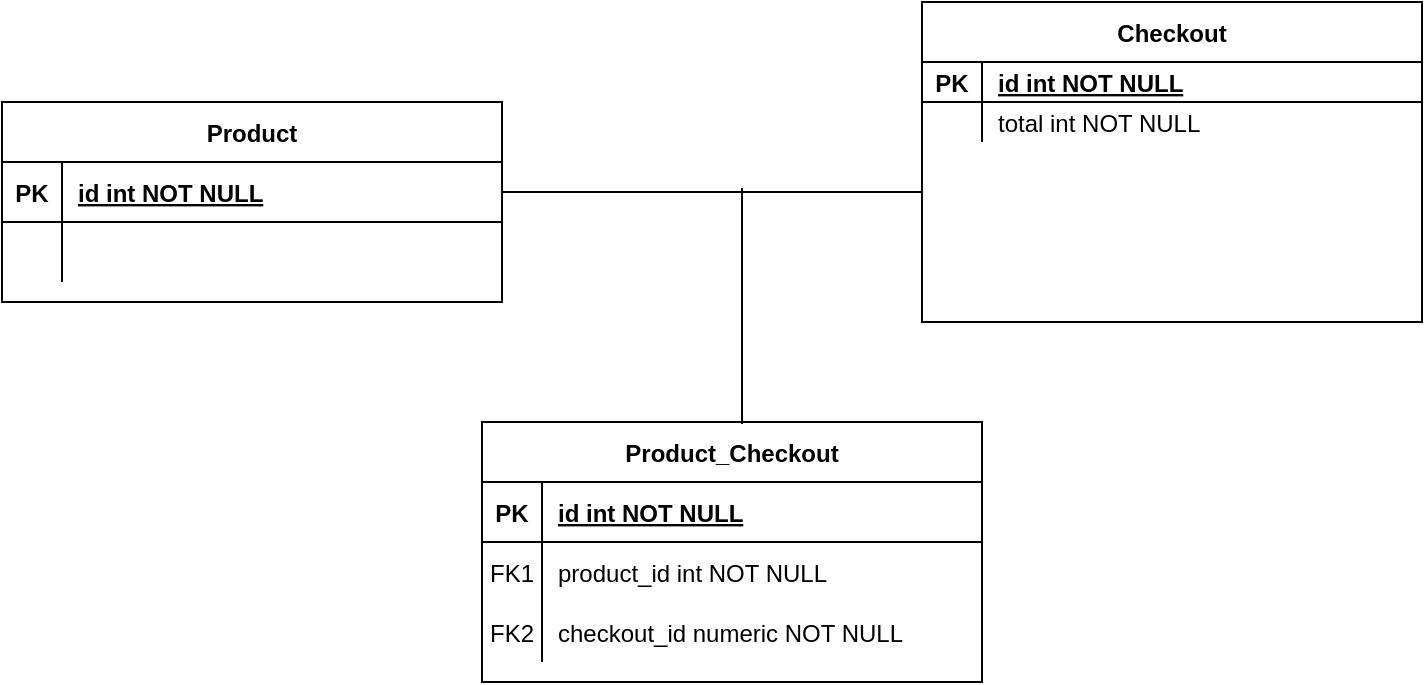 <mxfile version="13.7.7" type="device"><diagram id="4pLU7K9BfqHwGailhKNp" name="Page-1"><mxGraphModel dx="2013" dy="1759" grid="1" gridSize="10" guides="1" tooltips="1" connect="1" arrows="1" fold="1" page="1" pageScale="1" pageWidth="827" pageHeight="1169" math="0" shadow="0"><root><mxCell id="0"/><mxCell id="1" parent="0"/><mxCell id="U9S5EZv1jk_6TlOz5edu-1" value="" style="group" vertex="1" connectable="0" parent="1"><mxGeometry x="-250" y="-50" width="250" height="180" as="geometry"/></mxCell><mxCell id="U9S5EZv1jk_6TlOz5edu-2" value="Product" style="shape=table;startSize=30;container=1;collapsible=1;childLayout=tableLayout;fixedRows=1;rowLines=0;fontStyle=1;align=center;resizeLast=1;" vertex="1" parent="U9S5EZv1jk_6TlOz5edu-1"><mxGeometry y="30" width="250" height="100" as="geometry"/></mxCell><mxCell id="U9S5EZv1jk_6TlOz5edu-3" value="" style="shape=partialRectangle;collapsible=0;dropTarget=0;pointerEvents=0;fillColor=none;points=[[0,0.5],[1,0.5]];portConstraint=eastwest;top=0;left=0;right=0;bottom=1;" vertex="1" parent="U9S5EZv1jk_6TlOz5edu-2"><mxGeometry y="30" width="250" height="30" as="geometry"/></mxCell><mxCell id="U9S5EZv1jk_6TlOz5edu-4" value="PK" style="shape=partialRectangle;overflow=hidden;connectable=0;fillColor=none;top=0;left=0;bottom=0;right=0;fontStyle=1;" vertex="1" parent="U9S5EZv1jk_6TlOz5edu-3"><mxGeometry width="30" height="30" as="geometry"/></mxCell><mxCell id="U9S5EZv1jk_6TlOz5edu-5" value="id int NOT NULL " style="shape=partialRectangle;overflow=hidden;connectable=0;fillColor=none;top=0;left=0;bottom=0;right=0;align=left;spacingLeft=6;fontStyle=5;" vertex="1" parent="U9S5EZv1jk_6TlOz5edu-3"><mxGeometry x="30" width="220" height="30" as="geometry"/></mxCell><mxCell id="U9S5EZv1jk_6TlOz5edu-6" value="" style="shape=partialRectangle;collapsible=0;dropTarget=0;pointerEvents=0;fillColor=none;points=[[0,0.5],[1,0.5]];portConstraint=eastwest;top=0;left=0;right=0;bottom=0;" vertex="1" parent="U9S5EZv1jk_6TlOz5edu-2"><mxGeometry y="60" width="250" height="30" as="geometry"/></mxCell><mxCell id="U9S5EZv1jk_6TlOz5edu-7" value="" style="shape=partialRectangle;overflow=hidden;connectable=0;fillColor=none;top=0;left=0;bottom=0;right=0;" vertex="1" parent="U9S5EZv1jk_6TlOz5edu-6"><mxGeometry width="30" height="30" as="geometry"/></mxCell><mxCell id="U9S5EZv1jk_6TlOz5edu-8" value="" style="shape=partialRectangle;overflow=hidden;connectable=0;fillColor=none;top=0;left=0;bottom=0;right=0;align=left;spacingLeft=6;" vertex="1" parent="U9S5EZv1jk_6TlOz5edu-6"><mxGeometry x="30" width="220" height="30" as="geometry"/></mxCell><mxCell id="U9S5EZv1jk_6TlOz5edu-12" value="" style="shape=partialRectangle;overflow=hidden;connectable=0;fillColor=none;top=0;left=0;bottom=0;right=0;" vertex="1" parent="U9S5EZv1jk_6TlOz5edu-1"><mxGeometry y="90" width="30" height="30" as="geometry"/></mxCell><mxCell id="U9S5EZv1jk_6TlOz5edu-13" value="" style="shape=partialRectangle;overflow=hidden;connectable=0;fillColor=none;top=0;left=0;bottom=0;right=0;" vertex="1" parent="U9S5EZv1jk_6TlOz5edu-1"><mxGeometry y="120" width="30" height="30" as="geometry"/></mxCell><mxCell id="U9S5EZv1jk_6TlOz5edu-36" value="" style="endArrow=none;html=1;exitX=1;exitY=0.5;exitDx=0;exitDy=0;" edge="1" parent="1" source="U9S5EZv1jk_6TlOz5edu-3"><mxGeometry width="50" height="50" relative="1" as="geometry"><mxPoint x="16" y="158" as="sourcePoint"/><mxPoint x="210" y="25" as="targetPoint"/><Array as="points"/></mxGeometry></mxCell><mxCell id="U9S5EZv1jk_6TlOz5edu-38" value="FK1" style="shape=partialRectangle;overflow=hidden;connectable=0;fillColor=none;top=0;left=0;bottom=0;right=0;" vertex="1" parent="1"><mxGeometry x="-10" y="200" width="30" height="30" as="geometry"/></mxCell><mxCell id="U9S5EZv1jk_6TlOz5edu-39" value="FK2" style="shape=partialRectangle;overflow=hidden;connectable=0;fillColor=none;top=0;left=0;bottom=0;right=0;" vertex="1" parent="1"><mxGeometry x="-10" y="230" width="30" height="30" as="geometry"/></mxCell><mxCell id="U9S5EZv1jk_6TlOz5edu-16" value="Checkout" style="shape=table;startSize=30;container=1;collapsible=1;childLayout=tableLayout;fixedRows=1;rowLines=0;fontStyle=1;align=center;resizeLast=1;" vertex="1" parent="1"><mxGeometry x="210" y="-70" width="250" height="160" as="geometry"/></mxCell><mxCell id="U9S5EZv1jk_6TlOz5edu-17" value="" style="shape=partialRectangle;collapsible=0;dropTarget=0;pointerEvents=0;fillColor=none;points=[[0,0.5],[1,0.5]];portConstraint=eastwest;top=0;left=0;right=0;bottom=1;" vertex="1" parent="U9S5EZv1jk_6TlOz5edu-16"><mxGeometry y="30" width="250" height="20" as="geometry"/></mxCell><mxCell id="U9S5EZv1jk_6TlOz5edu-18" value="PK" style="shape=partialRectangle;overflow=hidden;connectable=0;fillColor=none;top=0;left=0;bottom=0;right=0;fontStyle=1;" vertex="1" parent="U9S5EZv1jk_6TlOz5edu-17"><mxGeometry width="30" height="20" as="geometry"/></mxCell><mxCell id="U9S5EZv1jk_6TlOz5edu-19" value="id int NOT NULL " style="shape=partialRectangle;overflow=hidden;connectable=0;fillColor=none;top=0;left=0;bottom=0;right=0;align=left;spacingLeft=6;fontStyle=5;" vertex="1" parent="U9S5EZv1jk_6TlOz5edu-17"><mxGeometry x="30" width="220" height="20" as="geometry"/></mxCell><mxCell id="U9S5EZv1jk_6TlOz5edu-20" value="" style="shape=partialRectangle;collapsible=0;dropTarget=0;pointerEvents=0;fillColor=none;points=[[0,0.5],[1,0.5]];portConstraint=eastwest;top=0;left=0;right=0;bottom=0;" vertex="1" parent="U9S5EZv1jk_6TlOz5edu-16"><mxGeometry y="50" width="250" height="20" as="geometry"/></mxCell><mxCell id="U9S5EZv1jk_6TlOz5edu-21" value="" style="shape=partialRectangle;overflow=hidden;connectable=0;fillColor=none;top=0;left=0;bottom=0;right=0;" vertex="1" parent="U9S5EZv1jk_6TlOz5edu-20"><mxGeometry width="30" height="20" as="geometry"/></mxCell><mxCell id="U9S5EZv1jk_6TlOz5edu-22" value="total int NOT NULL" style="shape=partialRectangle;overflow=hidden;connectable=0;fillColor=none;top=0;left=0;bottom=0;right=0;align=left;spacingLeft=6;" vertex="1" parent="U9S5EZv1jk_6TlOz5edu-20"><mxGeometry x="30" width="220" height="20" as="geometry"/></mxCell><mxCell id="U9S5EZv1jk_6TlOz5edu-25" value="Product_Checkout" style="shape=table;startSize=30;container=1;collapsible=1;childLayout=tableLayout;fixedRows=1;rowLines=0;fontStyle=1;align=center;resizeLast=1;" vertex="1" parent="1"><mxGeometry x="-10" y="140" width="250" height="130" as="geometry"/></mxCell><mxCell id="U9S5EZv1jk_6TlOz5edu-26" value="" style="shape=partialRectangle;collapsible=0;dropTarget=0;pointerEvents=0;fillColor=none;points=[[0,0.5],[1,0.5]];portConstraint=eastwest;top=0;left=0;right=0;bottom=1;" vertex="1" parent="U9S5EZv1jk_6TlOz5edu-25"><mxGeometry y="30" width="250" height="30" as="geometry"/></mxCell><mxCell id="U9S5EZv1jk_6TlOz5edu-27" value="PK" style="shape=partialRectangle;overflow=hidden;connectable=0;fillColor=none;top=0;left=0;bottom=0;right=0;fontStyle=1;" vertex="1" parent="U9S5EZv1jk_6TlOz5edu-26"><mxGeometry width="30" height="30" as="geometry"/></mxCell><mxCell id="U9S5EZv1jk_6TlOz5edu-28" value="id int NOT NULL " style="shape=partialRectangle;overflow=hidden;connectable=0;fillColor=none;top=0;left=0;bottom=0;right=0;align=left;spacingLeft=6;fontStyle=5;" vertex="1" parent="U9S5EZv1jk_6TlOz5edu-26"><mxGeometry x="30" width="220" height="30" as="geometry"/></mxCell><mxCell id="U9S5EZv1jk_6TlOz5edu-29" value="" style="shape=partialRectangle;collapsible=0;dropTarget=0;pointerEvents=0;fillColor=none;points=[[0,0.5],[1,0.5]];portConstraint=eastwest;top=0;left=0;right=0;bottom=0;" vertex="1" parent="U9S5EZv1jk_6TlOz5edu-25"><mxGeometry y="60" width="250" height="30" as="geometry"/></mxCell><mxCell id="U9S5EZv1jk_6TlOz5edu-30" value="" style="shape=partialRectangle;overflow=hidden;connectable=0;fillColor=none;top=0;left=0;bottom=0;right=0;" vertex="1" parent="U9S5EZv1jk_6TlOz5edu-29"><mxGeometry width="30" height="30" as="geometry"/></mxCell><mxCell id="U9S5EZv1jk_6TlOz5edu-31" value="product_id int NOT NULL" style="shape=partialRectangle;overflow=hidden;connectable=0;fillColor=none;top=0;left=0;bottom=0;right=0;align=left;spacingLeft=6;" vertex="1" parent="U9S5EZv1jk_6TlOz5edu-29"><mxGeometry x="30" width="220" height="30" as="geometry"/></mxCell><mxCell id="U9S5EZv1jk_6TlOz5edu-32" value="" style="shape=partialRectangle;collapsible=0;dropTarget=0;pointerEvents=0;fillColor=none;points=[[0,0.5],[1,0.5]];portConstraint=eastwest;top=0;left=0;right=0;bottom=0;" vertex="1" parent="U9S5EZv1jk_6TlOz5edu-25"><mxGeometry y="90" width="250" height="30" as="geometry"/></mxCell><mxCell id="U9S5EZv1jk_6TlOz5edu-33" value="" style="shape=partialRectangle;overflow=hidden;connectable=0;fillColor=none;top=0;left=0;bottom=0;right=0;" vertex="1" parent="U9S5EZv1jk_6TlOz5edu-32"><mxGeometry width="30" height="30" as="geometry"/></mxCell><mxCell id="U9S5EZv1jk_6TlOz5edu-34" value="checkout_id numeric NOT NULL" style="shape=partialRectangle;overflow=hidden;connectable=0;fillColor=none;top=0;left=0;bottom=0;right=0;align=left;spacingLeft=6;" vertex="1" parent="U9S5EZv1jk_6TlOz5edu-32"><mxGeometry x="30" width="220" height="30" as="geometry"/></mxCell><mxCell id="U9S5EZv1jk_6TlOz5edu-42" value="" style="endArrow=none;html=1;" edge="1" parent="1"><mxGeometry width="50" height="50" relative="1" as="geometry"><mxPoint x="120" y="141" as="sourcePoint"/><mxPoint x="120" y="23" as="targetPoint"/></mxGeometry></mxCell></root></mxGraphModel></diagram></mxfile>